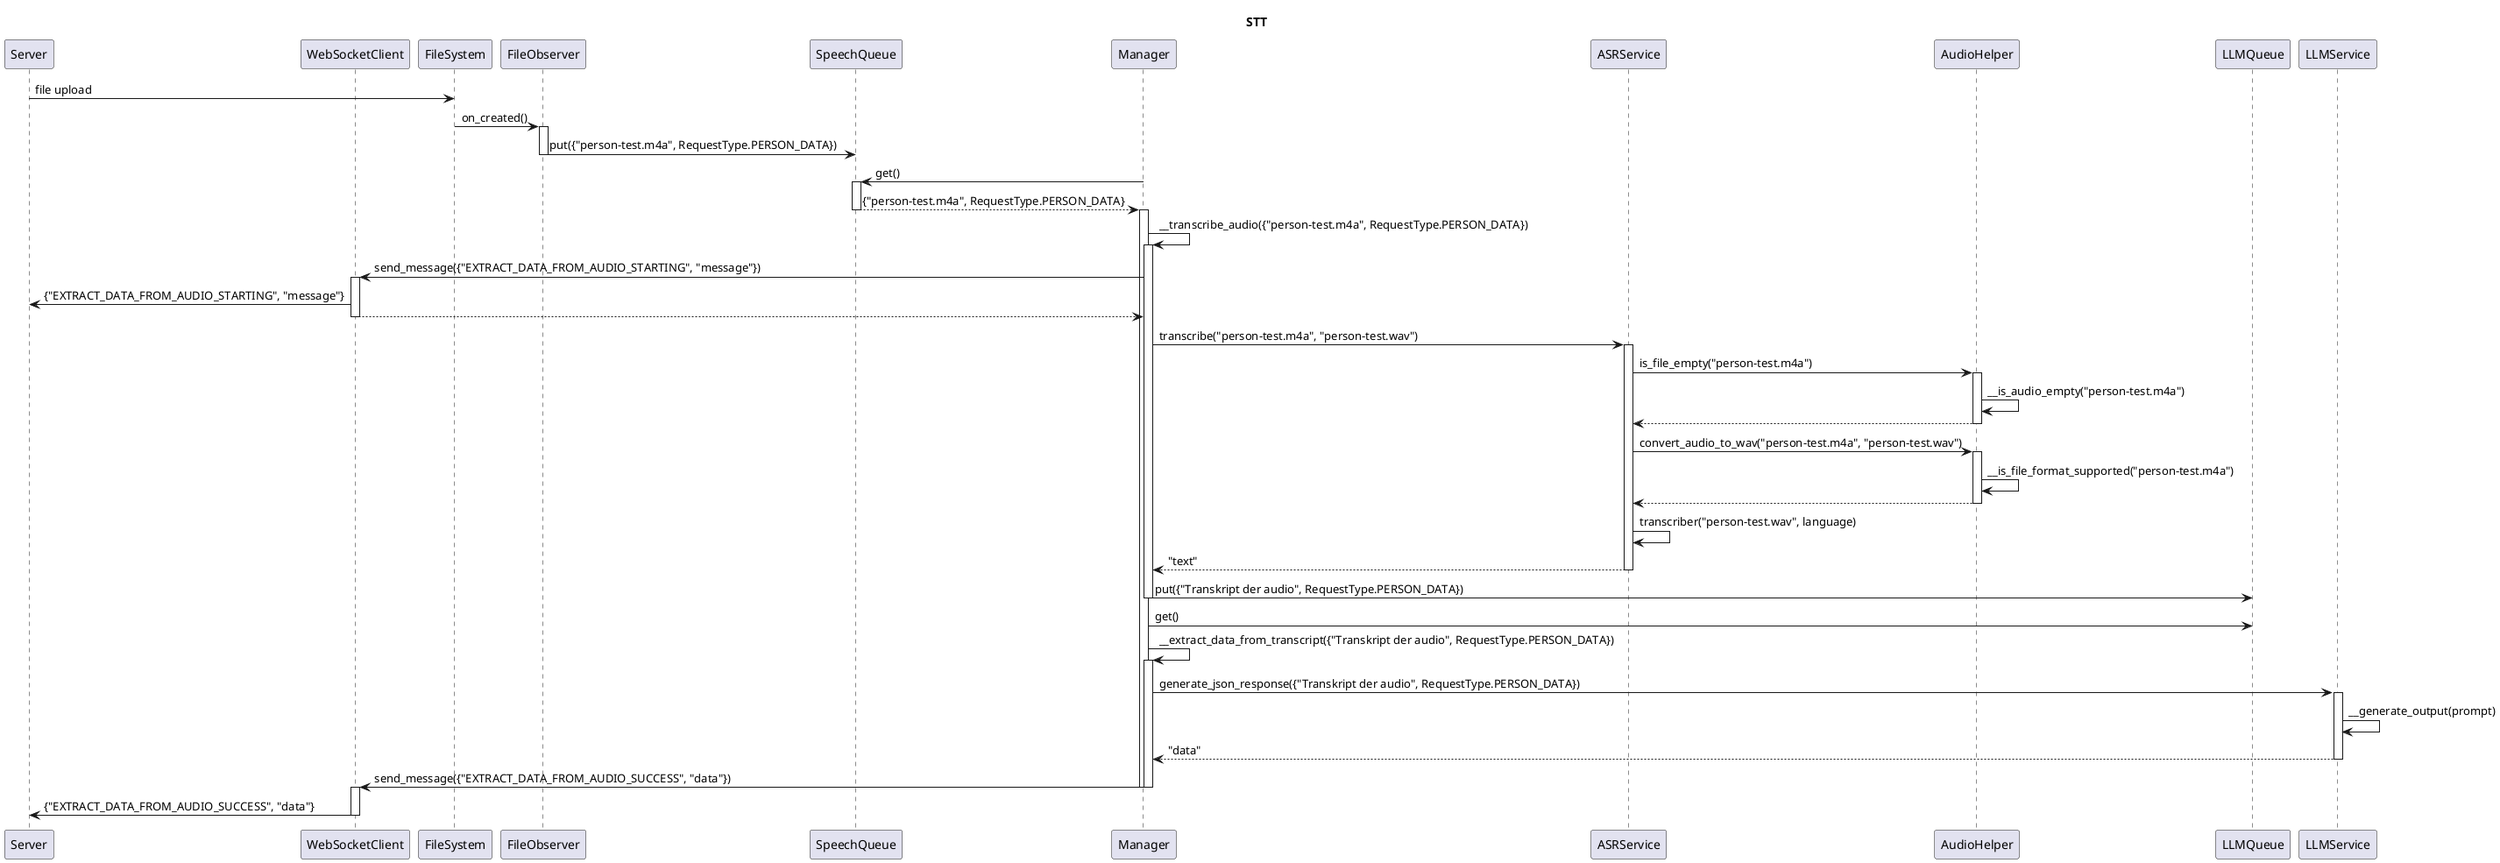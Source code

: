 @startuml
title STT

participant Server
participant WebSocketClient
participant FileSystem
participant FileObserver
participant SpeechQueue
participant Manager
participant ASRService
participant AudioHelper
participant LLMQueue
participant LLMService


Server -> FileSystem : file upload
FileSystem -> FileObserver : on_created()
activate FileObserver
FileObserver -> SpeechQueue : put({"person-test.m4a", RequestType.PERSON_DATA})
deactivate

Manager -> SpeechQueue : get()
Activate SpeechQueue
return {"person-test.m4a", RequestType.PERSON_DATA}
activate Manager
Manager -> Manager : __transcribe_audio({"person-test.m4a", RequestType.PERSON_DATA})
activate Manager
Manager -> WebSocketClient : send_message({"EXTRACT_DATA_FROM_AUDIO_STARTING", "message"})
activate WebSocketClient
WebSocketClient -> Server : {"EXTRACT_DATA_FROM_AUDIO_STARTING", "message"}
return
Manager -> ASRService : transcribe("person-test.m4a", "person-test.wav")
activate ASRService
ASRService -> AudioHelper : is_file_empty("person-test.m4a")
activate AudioHelper
AudioHelper -> AudioHelper : __is_audio_empty("person-test.m4a")
return
ASRService -> AudioHelper : convert_audio_to_wav("person-test.m4a", "person-test.wav")
activate AudioHelper
AudioHelper -> AudioHelper : __is_file_format_supported("person-test.m4a")
return
ASRService -> ASRService : transcriber("person-test.wav", language)
return "text"
Manager -> LLMQueue : put({"Transkript der audio", RequestType.PERSON_DATA})
deactivate
Manager -> LLMQueue : get()
Manager -> Manager : __extract_data_from_transcript({"Transkript der audio", RequestType.PERSON_DATA})
activate Manager
Manager -> LLMService : generate_json_response({"Transkript der audio", RequestType.PERSON_DATA})
activate LLMService
LLMService -> LLMService : __generate_output(prompt)
return "data"
Manager -> WebSocketClient : send_message({"EXTRACT_DATA_FROM_AUDIO_SUCCESS", "data"})
deactivate
deactivate
activate WebSocketClient
WebSocketClient -> Server : {"EXTRACT_DATA_FROM_AUDIO_SUCCESS", "data"}
deactivate

@enduml